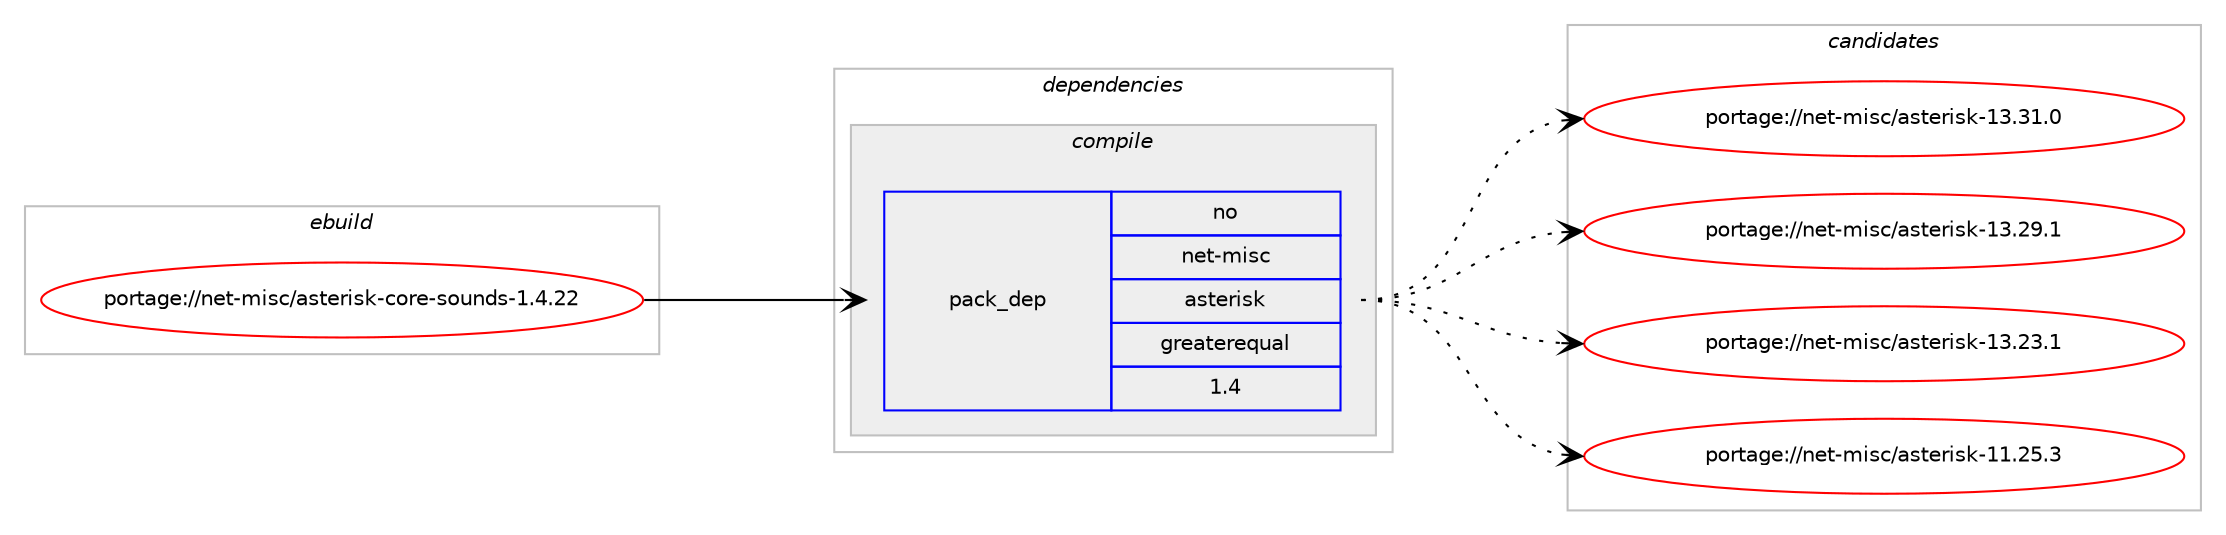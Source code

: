 digraph prolog {

# *************
# Graph options
# *************

newrank=true;
concentrate=true;
compound=true;
graph [rankdir=LR,fontname=Helvetica,fontsize=10,ranksep=1.5];#, ranksep=2.5, nodesep=0.2];
edge  [arrowhead=vee];
node  [fontname=Helvetica,fontsize=10];

# **********
# The ebuild
# **********

subgraph cluster_leftcol {
color=gray;
rank=same;
label=<<i>ebuild</i>>;
id [label="portage://net-misc/asterisk-core-sounds-1.4.22", color=red, width=4, href="../net-misc/asterisk-core-sounds-1.4.22.svg"];
}

# ****************
# The dependencies
# ****************

subgraph cluster_midcol {
color=gray;
label=<<i>dependencies</i>>;
subgraph cluster_compile {
fillcolor="#eeeeee";
style=filled;
label=<<i>compile</i>>;
subgraph pack18871 {
dependency22975 [label=<<TABLE BORDER="0" CELLBORDER="1" CELLSPACING="0" CELLPADDING="4" WIDTH="220"><TR><TD ROWSPAN="6" CELLPADDING="30">pack_dep</TD></TR><TR><TD WIDTH="110">no</TD></TR><TR><TD>net-misc</TD></TR><TR><TD>asterisk</TD></TR><TR><TD>greaterequal</TD></TR><TR><TD>1.4</TD></TR></TABLE>>, shape=none, color=blue];
}
id:e -> dependency22975:w [weight=20,style="solid",arrowhead="vee"];
}
subgraph cluster_compileandrun {
fillcolor="#eeeeee";
style=filled;
label=<<i>compile and run</i>>;
}
subgraph cluster_run {
fillcolor="#eeeeee";
style=filled;
label=<<i>run</i>>;
}
}

# **************
# The candidates
# **************

subgraph cluster_choices {
rank=same;
color=gray;
label=<<i>candidates</i>>;

subgraph choice18871 {
color=black;
nodesep=1;
choice110101116451091051159947971151161011141051151074549514651494648 [label="portage://net-misc/asterisk-13.31.0", color=red, width=4,href="../net-misc/asterisk-13.31.0.svg"];
choice110101116451091051159947971151161011141051151074549514650574649 [label="portage://net-misc/asterisk-13.29.1", color=red, width=4,href="../net-misc/asterisk-13.29.1.svg"];
choice110101116451091051159947971151161011141051151074549514650514649 [label="portage://net-misc/asterisk-13.23.1", color=red, width=4,href="../net-misc/asterisk-13.23.1.svg"];
choice110101116451091051159947971151161011141051151074549494650534651 [label="portage://net-misc/asterisk-11.25.3", color=red, width=4,href="../net-misc/asterisk-11.25.3.svg"];
dependency22975:e -> choice110101116451091051159947971151161011141051151074549514651494648:w [style=dotted,weight="100"];
dependency22975:e -> choice110101116451091051159947971151161011141051151074549514650574649:w [style=dotted,weight="100"];
dependency22975:e -> choice110101116451091051159947971151161011141051151074549514650514649:w [style=dotted,weight="100"];
dependency22975:e -> choice110101116451091051159947971151161011141051151074549494650534651:w [style=dotted,weight="100"];
}
}

}
